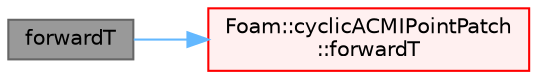 digraph "forwardT"
{
 // LATEX_PDF_SIZE
  bgcolor="transparent";
  edge [fontname=Helvetica,fontsize=10,labelfontname=Helvetica,labelfontsize=10];
  node [fontname=Helvetica,fontsize=10,shape=box,height=0.2,width=0.4];
  rankdir="LR";
  Node1 [id="Node000001",label="forwardT",height=0.2,width=0.4,color="gray40", fillcolor="grey60", style="filled", fontcolor="black",tooltip=" "];
  Node1 -> Node2 [id="edge1_Node000001_Node000002",color="steelblue1",style="solid",tooltip=" "];
  Node2 [id="Node000002",label="Foam::cyclicACMIPointPatch\l::forwardT",height=0.2,width=0.4,color="red", fillcolor="#FFF0F0", style="filled",URL="$classFoam_1_1cyclicACMIPointPatch.html#a3ca019741ff06efc84e7f01c870914b4",tooltip=" "];
}
